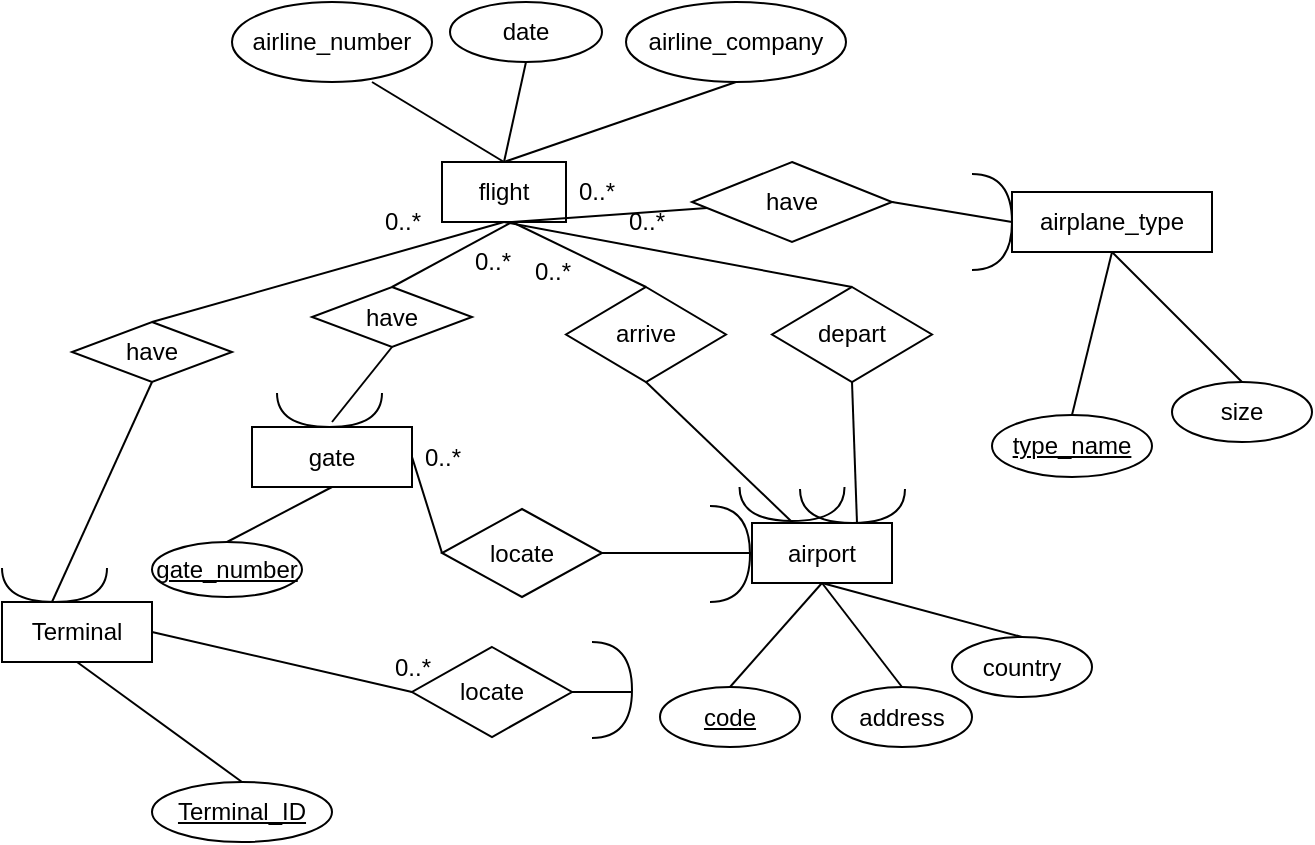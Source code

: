 <mxfile version="15.3.1" type="github">
  <diagram id="q0h6h50ZeGP1AFaBJtAT" name="Page-1">
    <mxGraphModel dx="1123" dy="2192" grid="1" gridSize="10" guides="1" tooltips="1" connect="1" arrows="1" fold="1" page="1" pageScale="1" pageWidth="827" pageHeight="1169" math="0" shadow="0">
      <root>
        <mxCell id="0" />
        <mxCell id="1" parent="0" />
        <mxCell id="Bn7r3NDw2zeTOR9xKA20-1" value="airport" style="rounded=0;whiteSpace=wrap;html=1;" vertex="1" parent="1">
          <mxGeometry x="390" y="210.5" width="70" height="30" as="geometry" />
        </mxCell>
        <mxCell id="Bn7r3NDw2zeTOR9xKA20-2" value="&lt;u&gt;code&lt;/u&gt;" style="ellipse;whiteSpace=wrap;html=1;" vertex="1" parent="1">
          <mxGeometry x="344" y="292.5" width="70" height="30" as="geometry" />
        </mxCell>
        <mxCell id="Bn7r3NDw2zeTOR9xKA20-3" value="address" style="ellipse;whiteSpace=wrap;html=1;" vertex="1" parent="1">
          <mxGeometry x="430" y="292.5" width="70" height="30" as="geometry" />
        </mxCell>
        <mxCell id="Bn7r3NDw2zeTOR9xKA20-4" value="country" style="ellipse;whiteSpace=wrap;html=1;" vertex="1" parent="1">
          <mxGeometry x="490" y="267.5" width="70" height="30" as="geometry" />
        </mxCell>
        <mxCell id="Bn7r3NDw2zeTOR9xKA20-6" value="" style="endArrow=none;html=1;entryX=0.5;entryY=1;entryDx=0;entryDy=0;exitX=0.5;exitY=0;exitDx=0;exitDy=0;" edge="1" parent="1" source="Bn7r3NDw2zeTOR9xKA20-2" target="Bn7r3NDw2zeTOR9xKA20-1">
          <mxGeometry width="50" height="50" relative="1" as="geometry">
            <mxPoint x="380" y="490" as="sourcePoint" />
            <mxPoint x="430" y="440" as="targetPoint" />
          </mxGeometry>
        </mxCell>
        <mxCell id="Bn7r3NDw2zeTOR9xKA20-7" value="" style="endArrow=none;html=1;entryX=0.5;entryY=1;entryDx=0;entryDy=0;exitX=0.5;exitY=0;exitDx=0;exitDy=0;" edge="1" parent="1" source="Bn7r3NDw2zeTOR9xKA20-3" target="Bn7r3NDw2zeTOR9xKA20-1">
          <mxGeometry width="50" height="50" relative="1" as="geometry">
            <mxPoint x="340" y="480" as="sourcePoint" />
            <mxPoint x="390" y="430" as="targetPoint" />
          </mxGeometry>
        </mxCell>
        <mxCell id="Bn7r3NDw2zeTOR9xKA20-8" value="" style="endArrow=none;html=1;entryX=0.5;entryY=1;entryDx=0;entryDy=0;exitX=0.5;exitY=0;exitDx=0;exitDy=0;" edge="1" parent="1" source="Bn7r3NDw2zeTOR9xKA20-4" target="Bn7r3NDw2zeTOR9xKA20-1">
          <mxGeometry width="50" height="50" relative="1" as="geometry">
            <mxPoint x="340" y="490" as="sourcePoint" />
            <mxPoint x="390" y="440" as="targetPoint" />
          </mxGeometry>
        </mxCell>
        <mxCell id="Bn7r3NDw2zeTOR9xKA20-9" value="Terminal" style="rounded=0;whiteSpace=wrap;html=1;" vertex="1" parent="1">
          <mxGeometry x="15" y="250" width="75" height="30" as="geometry" />
        </mxCell>
        <mxCell id="Bn7r3NDw2zeTOR9xKA20-10" value="&lt;u&gt;Terminal_ID&lt;/u&gt;" style="ellipse;whiteSpace=wrap;html=1;" vertex="1" parent="1">
          <mxGeometry x="90" y="340" width="90" height="30" as="geometry" />
        </mxCell>
        <mxCell id="Bn7r3NDw2zeTOR9xKA20-11" value="" style="endArrow=none;html=1;exitX=0.5;exitY=0;exitDx=0;exitDy=0;entryX=0.5;entryY=1;entryDx=0;entryDy=0;" edge="1" parent="1" source="Bn7r3NDw2zeTOR9xKA20-10" target="Bn7r3NDw2zeTOR9xKA20-9">
          <mxGeometry width="50" height="50" relative="1" as="geometry">
            <mxPoint x="210" y="360" as="sourcePoint" />
            <mxPoint x="260" y="310" as="targetPoint" />
          </mxGeometry>
        </mxCell>
        <mxCell id="Bn7r3NDw2zeTOR9xKA20-13" value="locate" style="rhombus;whiteSpace=wrap;html=1;" vertex="1" parent="1">
          <mxGeometry x="220" y="272.5" width="80" height="45" as="geometry" />
        </mxCell>
        <mxCell id="Bn7r3NDw2zeTOR9xKA20-14" value="" style="endArrow=none;html=1;exitX=1;exitY=0.5;exitDx=0;exitDy=0;entryX=0;entryY=0.5;entryDx=0;entryDy=0;" edge="1" parent="1" source="Bn7r3NDw2zeTOR9xKA20-9" target="Bn7r3NDw2zeTOR9xKA20-13">
          <mxGeometry width="50" height="50" relative="1" as="geometry">
            <mxPoint x="280" y="340" as="sourcePoint" />
            <mxPoint x="330" y="290" as="targetPoint" />
          </mxGeometry>
        </mxCell>
        <mxCell id="Bn7r3NDw2zeTOR9xKA20-16" value="&lt;u&gt;gate_number&lt;/u&gt;" style="ellipse;whiteSpace=wrap;html=1;" vertex="1" parent="1">
          <mxGeometry x="90" y="220" width="75" height="27.5" as="geometry" />
        </mxCell>
        <mxCell id="Bn7r3NDw2zeTOR9xKA20-17" value="gate" style="rounded=0;whiteSpace=wrap;html=1;" vertex="1" parent="1">
          <mxGeometry x="140" y="162.5" width="80" height="30" as="geometry" />
        </mxCell>
        <mxCell id="Bn7r3NDw2zeTOR9xKA20-18" value="" style="endArrow=none;html=1;exitX=0.5;exitY=0;exitDx=0;exitDy=0;entryX=0.5;entryY=1;entryDx=0;entryDy=0;" edge="1" parent="1" source="Bn7r3NDw2zeTOR9xKA20-16" target="Bn7r3NDw2zeTOR9xKA20-17">
          <mxGeometry width="50" height="50" relative="1" as="geometry">
            <mxPoint x="200" y="340" as="sourcePoint" />
            <mxPoint x="250" y="290" as="targetPoint" />
          </mxGeometry>
        </mxCell>
        <mxCell id="Bn7r3NDw2zeTOR9xKA20-19" value="locate" style="rhombus;whiteSpace=wrap;html=1;" vertex="1" parent="1">
          <mxGeometry x="235" y="203.5" width="80" height="44" as="geometry" />
        </mxCell>
        <mxCell id="Bn7r3NDw2zeTOR9xKA20-21" value="" style="endArrow=none;html=1;exitX=1;exitY=0.5;exitDx=0;exitDy=0;entryX=0;entryY=0.5;entryDx=0;entryDy=0;" edge="1" parent="1" source="Bn7r3NDw2zeTOR9xKA20-17" target="Bn7r3NDw2zeTOR9xKA20-19">
          <mxGeometry width="50" height="50" relative="1" as="geometry">
            <mxPoint x="200" y="340" as="sourcePoint" />
            <mxPoint x="250" y="290" as="targetPoint" />
          </mxGeometry>
        </mxCell>
        <mxCell id="Bn7r3NDw2zeTOR9xKA20-22" value="flight" style="rounded=0;whiteSpace=wrap;html=1;" vertex="1" parent="1">
          <mxGeometry x="235" y="30" width="62" height="30" as="geometry" />
        </mxCell>
        <mxCell id="Bn7r3NDw2zeTOR9xKA20-24" value="airline_number" style="ellipse;whiteSpace=wrap;html=1;" vertex="1" parent="1">
          <mxGeometry x="130" y="-50" width="100" height="40" as="geometry" />
        </mxCell>
        <mxCell id="Bn7r3NDw2zeTOR9xKA20-25" value="" style="endArrow=none;html=1;entryX=0.5;entryY=0;entryDx=0;entryDy=0;" edge="1" parent="1" target="Bn7r3NDw2zeTOR9xKA20-22">
          <mxGeometry width="50" height="50" relative="1" as="geometry">
            <mxPoint x="200" y="-10" as="sourcePoint" />
            <mxPoint x="266" y="60" as="targetPoint" />
          </mxGeometry>
        </mxCell>
        <mxCell id="Bn7r3NDw2zeTOR9xKA20-26" value="date" style="ellipse;whiteSpace=wrap;html=1;" vertex="1" parent="1">
          <mxGeometry x="239" y="-50" width="76" height="30" as="geometry" />
        </mxCell>
        <mxCell id="Bn7r3NDw2zeTOR9xKA20-27" value="" style="endArrow=none;html=1;exitX=0.5;exitY=1;exitDx=0;exitDy=0;" edge="1" parent="1" source="Bn7r3NDw2zeTOR9xKA20-26">
          <mxGeometry width="50" height="50" relative="1" as="geometry">
            <mxPoint x="380" y="340" as="sourcePoint" />
            <mxPoint x="266" y="30" as="targetPoint" />
          </mxGeometry>
        </mxCell>
        <mxCell id="Bn7r3NDw2zeTOR9xKA20-28" value="airline_company" style="ellipse;whiteSpace=wrap;html=1;" vertex="1" parent="1">
          <mxGeometry x="327" y="-50" width="110" height="40" as="geometry" />
        </mxCell>
        <mxCell id="Bn7r3NDw2zeTOR9xKA20-29" value="" style="endArrow=none;html=1;exitX=0.5;exitY=1;exitDx=0;exitDy=0;entryX=0.5;entryY=0;entryDx=0;entryDy=0;" edge="1" parent="1" source="Bn7r3NDw2zeTOR9xKA20-28" target="Bn7r3NDw2zeTOR9xKA20-22">
          <mxGeometry width="50" height="50" relative="1" as="geometry">
            <mxPoint x="380" y="340" as="sourcePoint" />
            <mxPoint x="266" y="60" as="targetPoint" />
          </mxGeometry>
        </mxCell>
        <mxCell id="Bn7r3NDw2zeTOR9xKA20-30" value="airplane_type" style="rounded=0;whiteSpace=wrap;html=1;" vertex="1" parent="1">
          <mxGeometry x="520" y="45" width="100" height="30" as="geometry" />
        </mxCell>
        <mxCell id="Bn7r3NDw2zeTOR9xKA20-31" value="&lt;u&gt;type_name&lt;/u&gt;" style="ellipse;whiteSpace=wrap;html=1;" vertex="1" parent="1">
          <mxGeometry x="510" y="156.5" width="80" height="31" as="geometry" />
        </mxCell>
        <mxCell id="Bn7r3NDw2zeTOR9xKA20-32" value="size" style="ellipse;whiteSpace=wrap;html=1;" vertex="1" parent="1">
          <mxGeometry x="600" y="140" width="70" height="30" as="geometry" />
        </mxCell>
        <mxCell id="Bn7r3NDw2zeTOR9xKA20-33" value="" style="endArrow=none;html=1;entryX=0.5;entryY=1;entryDx=0;entryDy=0;exitX=0.5;exitY=0;exitDx=0;exitDy=0;" edge="1" parent="1" source="Bn7r3NDw2zeTOR9xKA20-31" target="Bn7r3NDw2zeTOR9xKA20-30">
          <mxGeometry width="50" height="50" relative="1" as="geometry">
            <mxPoint x="380" y="340" as="sourcePoint" />
            <mxPoint x="430" y="290" as="targetPoint" />
          </mxGeometry>
        </mxCell>
        <mxCell id="Bn7r3NDw2zeTOR9xKA20-34" value="" style="endArrow=none;html=1;entryX=0.5;entryY=1;entryDx=0;entryDy=0;exitX=0.5;exitY=0;exitDx=0;exitDy=0;" edge="1" parent="1" source="Bn7r3NDw2zeTOR9xKA20-32" target="Bn7r3NDw2zeTOR9xKA20-30">
          <mxGeometry width="50" height="50" relative="1" as="geometry">
            <mxPoint x="380" y="340" as="sourcePoint" />
            <mxPoint x="430" y="290" as="targetPoint" />
          </mxGeometry>
        </mxCell>
        <mxCell id="Bn7r3NDw2zeTOR9xKA20-40" value="" style="endArrow=none;html=1;edgeStyle=orthogonalEdgeStyle;curved=1;" edge="1" parent="1">
          <mxGeometry width="50" height="50" relative="1" as="geometry">
            <mxPoint x="310" y="318" as="sourcePoint" />
            <mxPoint x="310" y="270" as="targetPoint" />
            <Array as="points">
              <mxPoint x="330" y="318" />
              <mxPoint x="330" y="270" />
            </Array>
          </mxGeometry>
        </mxCell>
        <mxCell id="Bn7r3NDw2zeTOR9xKA20-41" value="0..*" style="text;html=1;align=center;verticalAlign=middle;resizable=0;points=[];autosize=1;strokeColor=none;fillColor=none;" vertex="1" parent="1">
          <mxGeometry x="205" y="272.5" width="30" height="20" as="geometry" />
        </mxCell>
        <mxCell id="Bn7r3NDw2zeTOR9xKA20-42" value="0..*" style="text;html=1;align=center;verticalAlign=middle;resizable=0;points=[];autosize=1;strokeColor=none;fillColor=none;" vertex="1" parent="1">
          <mxGeometry x="220" y="167.5" width="30" height="20" as="geometry" />
        </mxCell>
        <mxCell id="Bn7r3NDw2zeTOR9xKA20-48" value="" style="endArrow=none;html=1;exitX=1;exitY=0.5;exitDx=0;exitDy=0;" edge="1" parent="1" source="Bn7r3NDw2zeTOR9xKA20-13">
          <mxGeometry width="50" height="50" relative="1" as="geometry">
            <mxPoint x="380" y="340" as="sourcePoint" />
            <mxPoint x="330" y="295" as="targetPoint" />
          </mxGeometry>
        </mxCell>
        <mxCell id="Bn7r3NDw2zeTOR9xKA20-49" value="" style="endArrow=none;html=1;exitX=1;exitY=0.5;exitDx=0;exitDy=0;entryX=0;entryY=0.5;entryDx=0;entryDy=0;" edge="1" parent="1" source="Bn7r3NDw2zeTOR9xKA20-19" target="Bn7r3NDw2zeTOR9xKA20-1">
          <mxGeometry width="50" height="50" relative="1" as="geometry">
            <mxPoint x="380" y="340" as="sourcePoint" />
            <mxPoint x="360" y="270" as="targetPoint" />
          </mxGeometry>
        </mxCell>
        <mxCell id="Bn7r3NDw2zeTOR9xKA20-53" value="" style="endArrow=none;html=1;edgeStyle=orthogonalEdgeStyle;curved=1;" edge="1" parent="1">
          <mxGeometry width="50" height="50" relative="1" as="geometry">
            <mxPoint x="152.5" y="145.45" as="sourcePoint" />
            <mxPoint x="205" y="145.45" as="targetPoint" />
            <Array as="points">
              <mxPoint x="152.5" y="162.45" />
              <mxPoint x="205.5" y="162.45" />
            </Array>
          </mxGeometry>
        </mxCell>
        <mxCell id="Bn7r3NDw2zeTOR9xKA20-54" value="0..*" style="text;html=1;align=center;verticalAlign=middle;resizable=0;points=[];autosize=1;strokeColor=none;fillColor=none;" vertex="1" parent="1">
          <mxGeometry x="245" y="70" width="30" height="20" as="geometry" />
        </mxCell>
        <mxCell id="Bn7r3NDw2zeTOR9xKA20-56" value="have" style="rhombus;whiteSpace=wrap;html=1;" vertex="1" parent="1">
          <mxGeometry x="170" y="92.5" width="80" height="30" as="geometry" />
        </mxCell>
        <mxCell id="Bn7r3NDw2zeTOR9xKA20-57" value="" style="endArrow=none;html=1;entryX=0.5;entryY=1;entryDx=0;entryDy=0;" edge="1" parent="1" target="Bn7r3NDw2zeTOR9xKA20-56">
          <mxGeometry width="50" height="50" relative="1" as="geometry">
            <mxPoint x="180" y="160" as="sourcePoint" />
            <mxPoint x="430" y="290" as="targetPoint" />
          </mxGeometry>
        </mxCell>
        <mxCell id="Bn7r3NDw2zeTOR9xKA20-58" value="" style="endArrow=none;html=1;exitX=0.5;exitY=0;exitDx=0;exitDy=0;" edge="1" parent="1" source="Bn7r3NDw2zeTOR9xKA20-56">
          <mxGeometry width="50" height="50" relative="1" as="geometry">
            <mxPoint x="380" y="340" as="sourcePoint" />
            <mxPoint x="270" y="60" as="targetPoint" />
          </mxGeometry>
        </mxCell>
        <mxCell id="Bn7r3NDw2zeTOR9xKA20-59" value="" style="endArrow=none;html=1;edgeStyle=orthogonalEdgeStyle;curved=1;" edge="1" parent="1">
          <mxGeometry width="50" height="50" relative="1" as="geometry">
            <mxPoint x="15" y="232.95" as="sourcePoint" />
            <mxPoint x="67.5" y="232.95" as="targetPoint" />
            <Array as="points">
              <mxPoint x="15" y="249.95" />
              <mxPoint x="68" y="249.95" />
            </Array>
          </mxGeometry>
        </mxCell>
        <mxCell id="Bn7r3NDw2zeTOR9xKA20-60" value="" style="endArrow=none;html=1;" edge="1" parent="1">
          <mxGeometry width="50" height="50" relative="1" as="geometry">
            <mxPoint x="90" y="140" as="sourcePoint" />
            <mxPoint x="40" y="250" as="targetPoint" />
          </mxGeometry>
        </mxCell>
        <mxCell id="Bn7r3NDw2zeTOR9xKA20-61" value="have" style="rhombus;whiteSpace=wrap;html=1;" vertex="1" parent="1">
          <mxGeometry x="50" y="110" width="80" height="30" as="geometry" />
        </mxCell>
        <mxCell id="Bn7r3NDw2zeTOR9xKA20-62" value="" style="endArrow=none;html=1;exitX=0.5;exitY=0;exitDx=0;exitDy=0;entryX=0.5;entryY=1;entryDx=0;entryDy=0;" edge="1" parent="1" source="Bn7r3NDw2zeTOR9xKA20-61" target="Bn7r3NDw2zeTOR9xKA20-22">
          <mxGeometry width="50" height="50" relative="1" as="geometry">
            <mxPoint x="205" y="90" as="sourcePoint" />
            <mxPoint x="230" y="40" as="targetPoint" />
            <Array as="points" />
          </mxGeometry>
        </mxCell>
        <mxCell id="Bn7r3NDw2zeTOR9xKA20-63" value="0..*" style="text;html=1;align=center;verticalAlign=middle;resizable=0;points=[];autosize=1;strokeColor=none;fillColor=none;" vertex="1" parent="1">
          <mxGeometry x="200" y="50" width="30" height="20" as="geometry" />
        </mxCell>
        <mxCell id="Bn7r3NDw2zeTOR9xKA20-65" value="" style="endArrow=none;html=1;" edge="1" parent="1" target="Bn7r3NDw2zeTOR9xKA20-74">
          <mxGeometry width="50" height="50" relative="1" as="geometry">
            <mxPoint x="270" y="60" as="sourcePoint" />
            <mxPoint x="400" y="60" as="targetPoint" />
          </mxGeometry>
        </mxCell>
        <mxCell id="Bn7r3NDw2zeTOR9xKA20-71" value="" style="endArrow=none;html=1;edgeStyle=orthogonalEdgeStyle;curved=1;" edge="1" parent="1">
          <mxGeometry width="50" height="50" relative="1" as="geometry">
            <mxPoint x="500" y="84" as="sourcePoint" />
            <mxPoint x="500" y="36" as="targetPoint" />
            <Array as="points">
              <mxPoint x="520" y="84" />
              <mxPoint x="520" y="36" />
            </Array>
          </mxGeometry>
        </mxCell>
        <mxCell id="Bn7r3NDw2zeTOR9xKA20-72" value="0..*" style="text;html=1;align=center;verticalAlign=middle;resizable=0;points=[];autosize=1;strokeColor=none;fillColor=none;" vertex="1" parent="1">
          <mxGeometry x="297" y="35" width="30" height="20" as="geometry" />
        </mxCell>
        <mxCell id="Bn7r3NDw2zeTOR9xKA20-74" value="have" style="rhombus;whiteSpace=wrap;html=1;" vertex="1" parent="1">
          <mxGeometry x="360" y="30" width="100" height="40" as="geometry" />
        </mxCell>
        <mxCell id="Bn7r3NDw2zeTOR9xKA20-75" value="" style="endArrow=none;html=1;entryX=1;entryY=0.5;entryDx=0;entryDy=0;" edge="1" parent="1" target="Bn7r3NDw2zeTOR9xKA20-74">
          <mxGeometry width="50" height="50" relative="1" as="geometry">
            <mxPoint x="520" y="60" as="sourcePoint" />
            <mxPoint x="450" y="310" as="targetPoint" />
          </mxGeometry>
        </mxCell>
        <mxCell id="Bn7r3NDw2zeTOR9xKA20-77" value="" style="endArrow=none;html=1;edgeStyle=orthogonalEdgeStyle;curved=1;" edge="1" parent="1">
          <mxGeometry width="50" height="50" relative="1" as="geometry">
            <mxPoint x="369" y="250" as="sourcePoint" />
            <mxPoint x="369" y="202" as="targetPoint" />
            <Array as="points">
              <mxPoint x="389" y="250" />
              <mxPoint x="389" y="202" />
            </Array>
          </mxGeometry>
        </mxCell>
        <mxCell id="Bn7r3NDw2zeTOR9xKA20-78" value="arrive" style="rhombus;whiteSpace=wrap;html=1;" vertex="1" parent="1">
          <mxGeometry x="297" y="92.5" width="80" height="47.5" as="geometry" />
        </mxCell>
        <mxCell id="Bn7r3NDw2zeTOR9xKA20-80" value="depart" style="rhombus;whiteSpace=wrap;html=1;" vertex="1" parent="1">
          <mxGeometry x="400" y="92.5" width="80" height="47.5" as="geometry" />
        </mxCell>
        <mxCell id="Bn7r3NDw2zeTOR9xKA20-81" value="" style="endArrow=none;html=1;exitX=0.5;exitY=0;exitDx=0;exitDy=0;" edge="1" parent="1" source="Bn7r3NDw2zeTOR9xKA20-78">
          <mxGeometry width="50" height="50" relative="1" as="geometry">
            <mxPoint x="280" y="270" as="sourcePoint" />
            <mxPoint x="270" y="60" as="targetPoint" />
          </mxGeometry>
        </mxCell>
        <mxCell id="Bn7r3NDw2zeTOR9xKA20-82" value="" style="endArrow=none;html=1;edgeStyle=orthogonalEdgeStyle;curved=1;" edge="1" parent="1">
          <mxGeometry width="50" height="50" relative="1" as="geometry">
            <mxPoint x="383.75" y="192.5" as="sourcePoint" />
            <mxPoint x="436.25" y="192.5" as="targetPoint" />
            <Array as="points">
              <mxPoint x="383.75" y="209.5" />
              <mxPoint x="436.75" y="209.5" />
            </Array>
          </mxGeometry>
        </mxCell>
        <mxCell id="Bn7r3NDw2zeTOR9xKA20-83" value="" style="endArrow=none;html=1;edgeStyle=orthogonalEdgeStyle;curved=1;" edge="1" parent="1">
          <mxGeometry width="50" height="50" relative="1" as="geometry">
            <mxPoint x="414" y="193.45" as="sourcePoint" />
            <mxPoint x="466.5" y="193.45" as="targetPoint" />
            <Array as="points">
              <mxPoint x="414" y="210.45" />
              <mxPoint x="467" y="210.45" />
            </Array>
          </mxGeometry>
        </mxCell>
        <mxCell id="Bn7r3NDw2zeTOR9xKA20-84" value="" style="endArrow=none;html=1;entryX=0.5;entryY=1;entryDx=0;entryDy=0;" edge="1" parent="1" target="Bn7r3NDw2zeTOR9xKA20-78">
          <mxGeometry width="50" height="50" relative="1" as="geometry">
            <mxPoint x="410" y="210" as="sourcePoint" />
            <mxPoint x="330" y="220" as="targetPoint" />
          </mxGeometry>
        </mxCell>
        <mxCell id="Bn7r3NDw2zeTOR9xKA20-85" value="" style="endArrow=none;html=1;exitX=0.5;exitY=0;exitDx=0;exitDy=0;entryX=0.5;entryY=1;entryDx=0;entryDy=0;" edge="1" parent="1" source="Bn7r3NDw2zeTOR9xKA20-80" target="Bn7r3NDw2zeTOR9xKA20-22">
          <mxGeometry width="50" height="50" relative="1" as="geometry">
            <mxPoint x="347" y="102.5" as="sourcePoint" />
            <mxPoint x="280" y="70" as="targetPoint" />
          </mxGeometry>
        </mxCell>
        <mxCell id="Bn7r3NDw2zeTOR9xKA20-86" value="" style="endArrow=none;html=1;entryX=0.5;entryY=1;entryDx=0;entryDy=0;exitX=0.75;exitY=0;exitDx=0;exitDy=0;" edge="1" parent="1" source="Bn7r3NDw2zeTOR9xKA20-1" target="Bn7r3NDw2zeTOR9xKA20-80">
          <mxGeometry width="50" height="50" relative="1" as="geometry">
            <mxPoint x="280" y="270" as="sourcePoint" />
            <mxPoint x="330" y="220" as="targetPoint" />
          </mxGeometry>
        </mxCell>
        <mxCell id="Bn7r3NDw2zeTOR9xKA20-87" value="0..*" style="text;html=1;align=center;verticalAlign=middle;resizable=0;points=[];autosize=1;strokeColor=none;fillColor=none;" vertex="1" parent="1">
          <mxGeometry x="322" y="50" width="30" height="20" as="geometry" />
        </mxCell>
        <mxCell id="Bn7r3NDw2zeTOR9xKA20-88" value="0..*" style="text;html=1;align=center;verticalAlign=middle;resizable=0;points=[];autosize=1;strokeColor=none;fillColor=none;" vertex="1" parent="1">
          <mxGeometry x="275" y="75" width="30" height="20" as="geometry" />
        </mxCell>
      </root>
    </mxGraphModel>
  </diagram>
</mxfile>
